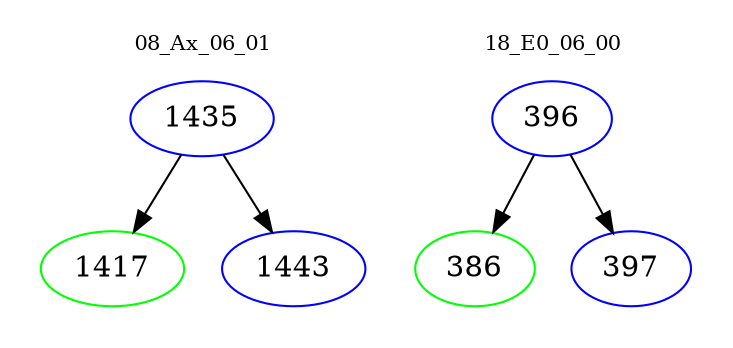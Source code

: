 digraph{
subgraph cluster_0 {
color = white
label = "08_Ax_06_01";
fontsize=10;
T0_1435 [label="1435", color="blue"]
T0_1435 -> T0_1417 [color="black"]
T0_1417 [label="1417", color="green"]
T0_1435 -> T0_1443 [color="black"]
T0_1443 [label="1443", color="blue"]
}
subgraph cluster_1 {
color = white
label = "18_E0_06_00";
fontsize=10;
T1_396 [label="396", color="blue"]
T1_396 -> T1_386 [color="black"]
T1_386 [label="386", color="green"]
T1_396 -> T1_397 [color="black"]
T1_397 [label="397", color="blue"]
}
}

